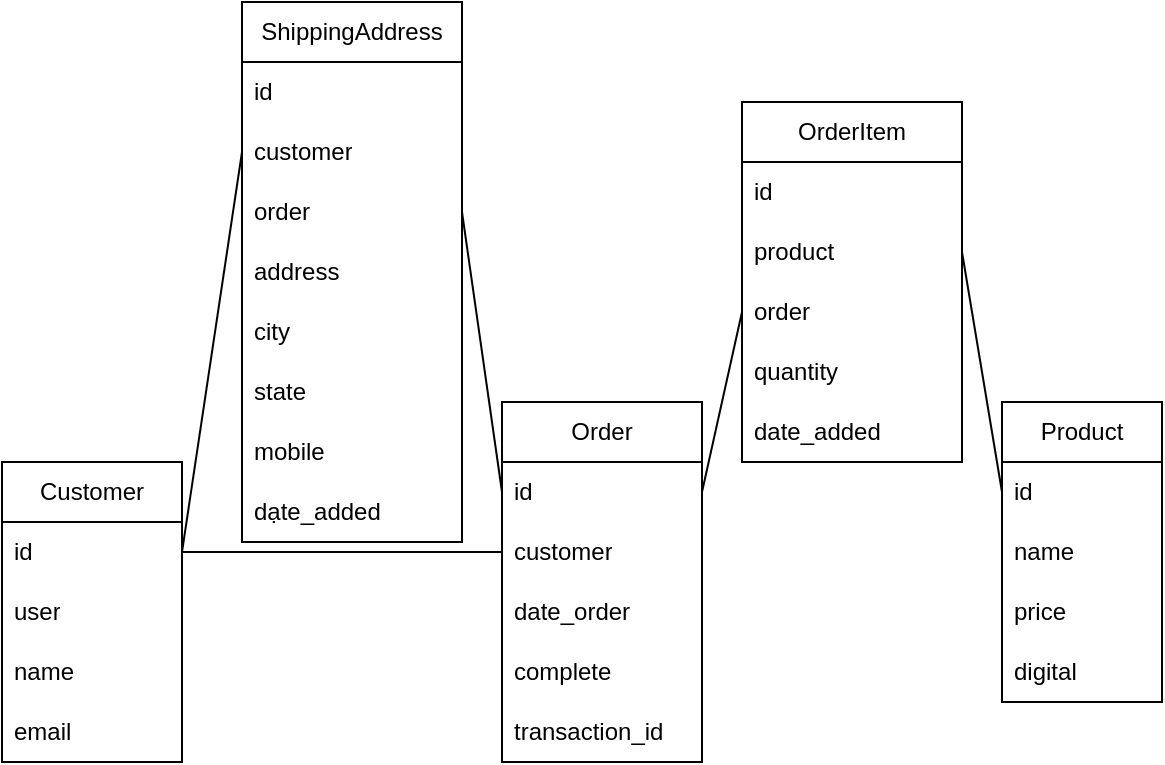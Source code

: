 <mxfile version="22.0.4" type="github">
  <diagram name="Trang-1" id="tFL8hq-wuogC6S68OK9b">
    <mxGraphModel dx="990" dy="352" grid="1" gridSize="10" guides="1" tooltips="1" connect="1" arrows="1" fold="1" page="1" pageScale="1" pageWidth="827" pageHeight="1169" math="0" shadow="0">
      <root>
        <mxCell id="0" />
        <mxCell id="1" parent="0" />
        <mxCell id="K0PNSfCGDDxx5g5LplBQ-1" value="Customer" style="swimlane;fontStyle=0;childLayout=stackLayout;horizontal=1;startSize=30;horizontalStack=0;resizeParent=1;resizeParentMax=0;resizeLast=0;collapsible=1;marginBottom=0;whiteSpace=wrap;html=1;" vertex="1" parent="1">
          <mxGeometry y="360" width="90" height="150" as="geometry" />
        </mxCell>
        <mxCell id="K0PNSfCGDDxx5g5LplBQ-2" value="id" style="text;strokeColor=none;fillColor=none;align=left;verticalAlign=middle;spacingLeft=4;spacingRight=4;overflow=hidden;points=[[0,0.5],[1,0.5]];portConstraint=eastwest;rotatable=0;whiteSpace=wrap;html=1;" vertex="1" parent="K0PNSfCGDDxx5g5LplBQ-1">
          <mxGeometry y="30" width="90" height="30" as="geometry" />
        </mxCell>
        <mxCell id="K0PNSfCGDDxx5g5LplBQ-5" value="user" style="text;strokeColor=none;fillColor=none;align=left;verticalAlign=middle;spacingLeft=4;spacingRight=4;overflow=hidden;points=[[0,0.5],[1,0.5]];portConstraint=eastwest;rotatable=0;whiteSpace=wrap;html=1;" vertex="1" parent="K0PNSfCGDDxx5g5LplBQ-1">
          <mxGeometry y="60" width="90" height="30" as="geometry" />
        </mxCell>
        <mxCell id="K0PNSfCGDDxx5g5LplBQ-7" value="name" style="text;strokeColor=none;fillColor=none;align=left;verticalAlign=middle;spacingLeft=4;spacingRight=4;overflow=hidden;points=[[0,0.5],[1,0.5]];portConstraint=eastwest;rotatable=0;whiteSpace=wrap;html=1;" vertex="1" parent="K0PNSfCGDDxx5g5LplBQ-1">
          <mxGeometry y="90" width="90" height="30" as="geometry" />
        </mxCell>
        <mxCell id="K0PNSfCGDDxx5g5LplBQ-3" value="email" style="text;strokeColor=none;fillColor=none;align=left;verticalAlign=middle;spacingLeft=4;spacingRight=4;overflow=hidden;points=[[0,0.5],[1,0.5]];portConstraint=eastwest;rotatable=0;whiteSpace=wrap;html=1;" vertex="1" parent="K0PNSfCGDDxx5g5LplBQ-1">
          <mxGeometry y="120" width="90" height="30" as="geometry" />
        </mxCell>
        <mxCell id="K0PNSfCGDDxx5g5LplBQ-8" value="Product" style="swimlane;fontStyle=0;childLayout=stackLayout;horizontal=1;startSize=30;horizontalStack=0;resizeParent=1;resizeParentMax=0;resizeLast=0;collapsible=1;marginBottom=0;whiteSpace=wrap;html=1;" vertex="1" parent="1">
          <mxGeometry x="500" y="330" width="80" height="150" as="geometry" />
        </mxCell>
        <mxCell id="K0PNSfCGDDxx5g5LplBQ-9" value="id" style="text;strokeColor=none;fillColor=none;align=left;verticalAlign=middle;spacingLeft=4;spacingRight=4;overflow=hidden;points=[[0,0.5],[1,0.5]];portConstraint=eastwest;rotatable=0;whiteSpace=wrap;html=1;" vertex="1" parent="K0PNSfCGDDxx5g5LplBQ-8">
          <mxGeometry y="30" width="80" height="30" as="geometry" />
        </mxCell>
        <mxCell id="K0PNSfCGDDxx5g5LplBQ-10" value="name" style="text;strokeColor=none;fillColor=none;align=left;verticalAlign=middle;spacingLeft=4;spacingRight=4;overflow=hidden;points=[[0,0.5],[1,0.5]];portConstraint=eastwest;rotatable=0;whiteSpace=wrap;html=1;" vertex="1" parent="K0PNSfCGDDxx5g5LplBQ-8">
          <mxGeometry y="60" width="80" height="30" as="geometry" />
        </mxCell>
        <mxCell id="K0PNSfCGDDxx5g5LplBQ-11" value="price" style="text;strokeColor=none;fillColor=none;align=left;verticalAlign=middle;spacingLeft=4;spacingRight=4;overflow=hidden;points=[[0,0.5],[1,0.5]];portConstraint=eastwest;rotatable=0;whiteSpace=wrap;html=1;" vertex="1" parent="K0PNSfCGDDxx5g5LplBQ-8">
          <mxGeometry y="90" width="80" height="30" as="geometry" />
        </mxCell>
        <mxCell id="K0PNSfCGDDxx5g5LplBQ-12" value="digital" style="text;strokeColor=none;fillColor=none;align=left;verticalAlign=middle;spacingLeft=4;spacingRight=4;overflow=hidden;points=[[0,0.5],[1,0.5]];portConstraint=eastwest;rotatable=0;whiteSpace=wrap;html=1;" vertex="1" parent="K0PNSfCGDDxx5g5LplBQ-8">
          <mxGeometry y="120" width="80" height="30" as="geometry" />
        </mxCell>
        <mxCell id="K0PNSfCGDDxx5g5LplBQ-13" value="Order" style="swimlane;fontStyle=0;childLayout=stackLayout;horizontal=1;startSize=30;horizontalStack=0;resizeParent=1;resizeParentMax=0;resizeLast=0;collapsible=1;marginBottom=0;whiteSpace=wrap;html=1;" vertex="1" parent="1">
          <mxGeometry x="250" y="330" width="100" height="180" as="geometry" />
        </mxCell>
        <mxCell id="K0PNSfCGDDxx5g5LplBQ-14" value="id" style="text;strokeColor=none;fillColor=none;align=left;verticalAlign=middle;spacingLeft=4;spacingRight=4;overflow=hidden;points=[[0,0.5],[1,0.5]];portConstraint=eastwest;rotatable=0;whiteSpace=wrap;html=1;" vertex="1" parent="K0PNSfCGDDxx5g5LplBQ-13">
          <mxGeometry y="30" width="100" height="30" as="geometry" />
        </mxCell>
        <mxCell id="K0PNSfCGDDxx5g5LplBQ-15" value="customer" style="text;strokeColor=none;fillColor=none;align=left;verticalAlign=middle;spacingLeft=4;spacingRight=4;overflow=hidden;points=[[0,0.5],[1,0.5]];portConstraint=eastwest;rotatable=0;whiteSpace=wrap;html=1;" vertex="1" parent="K0PNSfCGDDxx5g5LplBQ-13">
          <mxGeometry y="60" width="100" height="30" as="geometry" />
        </mxCell>
        <mxCell id="K0PNSfCGDDxx5g5LplBQ-16" value="date_order" style="text;strokeColor=none;fillColor=none;align=left;verticalAlign=middle;spacingLeft=4;spacingRight=4;overflow=hidden;points=[[0,0.5],[1,0.5]];portConstraint=eastwest;rotatable=0;whiteSpace=wrap;html=1;" vertex="1" parent="K0PNSfCGDDxx5g5LplBQ-13">
          <mxGeometry y="90" width="100" height="30" as="geometry" />
        </mxCell>
        <mxCell id="K0PNSfCGDDxx5g5LplBQ-18" value="complete" style="text;strokeColor=none;fillColor=none;align=left;verticalAlign=middle;spacingLeft=4;spacingRight=4;overflow=hidden;points=[[0,0.5],[1,0.5]];portConstraint=eastwest;rotatable=0;whiteSpace=wrap;html=1;" vertex="1" parent="K0PNSfCGDDxx5g5LplBQ-13">
          <mxGeometry y="120" width="100" height="30" as="geometry" />
        </mxCell>
        <mxCell id="K0PNSfCGDDxx5g5LplBQ-17" value="transaction_id" style="text;strokeColor=none;fillColor=none;align=left;verticalAlign=middle;spacingLeft=4;spacingRight=4;overflow=hidden;points=[[0,0.5],[1,0.5]];portConstraint=eastwest;rotatable=0;whiteSpace=wrap;html=1;" vertex="1" parent="K0PNSfCGDDxx5g5LplBQ-13">
          <mxGeometry y="150" width="100" height="30" as="geometry" />
        </mxCell>
        <mxCell id="K0PNSfCGDDxx5g5LplBQ-19" value="" style="endArrow=none;html=1;rounded=0;entryX=0;entryY=0.5;entryDx=0;entryDy=0;exitX=1;exitY=0.5;exitDx=0;exitDy=0;" edge="1" parent="1" source="K0PNSfCGDDxx5g5LplBQ-2" target="K0PNSfCGDDxx5g5LplBQ-15">
          <mxGeometry width="50" height="50" relative="1" as="geometry">
            <mxPoint x="140" y="360" as="sourcePoint" />
            <mxPoint x="190" y="310" as="targetPoint" />
          </mxGeometry>
        </mxCell>
        <mxCell id="K0PNSfCGDDxx5g5LplBQ-20" value="OrderItem" style="swimlane;fontStyle=0;childLayout=stackLayout;horizontal=1;startSize=30;horizontalStack=0;resizeParent=1;resizeParentMax=0;resizeLast=0;collapsible=1;marginBottom=0;whiteSpace=wrap;html=1;" vertex="1" parent="1">
          <mxGeometry x="370" y="180" width="110" height="180" as="geometry" />
        </mxCell>
        <mxCell id="K0PNSfCGDDxx5g5LplBQ-21" value="id" style="text;strokeColor=none;fillColor=none;align=left;verticalAlign=middle;spacingLeft=4;spacingRight=4;overflow=hidden;points=[[0,0.5],[1,0.5]];portConstraint=eastwest;rotatable=0;whiteSpace=wrap;html=1;" vertex="1" parent="K0PNSfCGDDxx5g5LplBQ-20">
          <mxGeometry y="30" width="110" height="30" as="geometry" />
        </mxCell>
        <mxCell id="K0PNSfCGDDxx5g5LplBQ-22" value="product" style="text;strokeColor=none;fillColor=none;align=left;verticalAlign=middle;spacingLeft=4;spacingRight=4;overflow=hidden;points=[[0,0.5],[1,0.5]];portConstraint=eastwest;rotatable=0;whiteSpace=wrap;html=1;" vertex="1" parent="K0PNSfCGDDxx5g5LplBQ-20">
          <mxGeometry y="60" width="110" height="30" as="geometry" />
        </mxCell>
        <mxCell id="K0PNSfCGDDxx5g5LplBQ-23" value="order" style="text;strokeColor=none;fillColor=none;align=left;verticalAlign=middle;spacingLeft=4;spacingRight=4;overflow=hidden;points=[[0,0.5],[1,0.5]];portConstraint=eastwest;rotatable=0;whiteSpace=wrap;html=1;" vertex="1" parent="K0PNSfCGDDxx5g5LplBQ-20">
          <mxGeometry y="90" width="110" height="30" as="geometry" />
        </mxCell>
        <mxCell id="K0PNSfCGDDxx5g5LplBQ-24" value="quantity" style="text;strokeColor=none;fillColor=none;align=left;verticalAlign=middle;spacingLeft=4;spacingRight=4;overflow=hidden;points=[[0,0.5],[1,0.5]];portConstraint=eastwest;rotatable=0;whiteSpace=wrap;html=1;" vertex="1" parent="K0PNSfCGDDxx5g5LplBQ-20">
          <mxGeometry y="120" width="110" height="30" as="geometry" />
        </mxCell>
        <mxCell id="K0PNSfCGDDxx5g5LplBQ-25" value="date_added" style="text;strokeColor=none;fillColor=none;align=left;verticalAlign=middle;spacingLeft=4;spacingRight=4;overflow=hidden;points=[[0,0.5],[1,0.5]];portConstraint=eastwest;rotatable=0;whiteSpace=wrap;html=1;" vertex="1" parent="K0PNSfCGDDxx5g5LplBQ-20">
          <mxGeometry y="150" width="110" height="30" as="geometry" />
        </mxCell>
        <mxCell id="K0PNSfCGDDxx5g5LplBQ-26" value="" style="endArrow=none;html=1;rounded=0;exitX=1;exitY=0.5;exitDx=0;exitDy=0;entryX=0;entryY=0.5;entryDx=0;entryDy=0;" edge="1" parent="1" source="K0PNSfCGDDxx5g5LplBQ-22" target="K0PNSfCGDDxx5g5LplBQ-9">
          <mxGeometry width="50" height="50" relative="1" as="geometry">
            <mxPoint x="480" y="260" as="sourcePoint" />
            <mxPoint x="530" y="210" as="targetPoint" />
          </mxGeometry>
        </mxCell>
        <mxCell id="K0PNSfCGDDxx5g5LplBQ-27" value="" style="endArrow=none;html=1;rounded=0;exitX=0;exitY=0.5;exitDx=0;exitDy=0;entryX=1;entryY=0.5;entryDx=0;entryDy=0;" edge="1" parent="1" source="K0PNSfCGDDxx5g5LplBQ-23" target="K0PNSfCGDDxx5g5LplBQ-14">
          <mxGeometry width="50" height="50" relative="1" as="geometry">
            <mxPoint x="424" y="405" as="sourcePoint" />
            <mxPoint x="480" y="375" as="targetPoint" />
          </mxGeometry>
        </mxCell>
        <mxCell id="K0PNSfCGDDxx5g5LplBQ-28" value="ShippingAddress" style="swimlane;fontStyle=0;childLayout=stackLayout;horizontal=1;startSize=30;horizontalStack=0;resizeParent=1;resizeParentMax=0;resizeLast=0;collapsible=1;marginBottom=0;whiteSpace=wrap;html=1;" vertex="1" parent="1">
          <mxGeometry x="120" y="130" width="110" height="270" as="geometry" />
        </mxCell>
        <mxCell id="K0PNSfCGDDxx5g5LplBQ-29" value="id" style="text;strokeColor=none;fillColor=none;align=left;verticalAlign=middle;spacingLeft=4;spacingRight=4;overflow=hidden;points=[[0,0.5],[1,0.5]];portConstraint=eastwest;rotatable=0;whiteSpace=wrap;html=1;" vertex="1" parent="K0PNSfCGDDxx5g5LplBQ-28">
          <mxGeometry y="30" width="110" height="30" as="geometry" />
        </mxCell>
        <mxCell id="K0PNSfCGDDxx5g5LplBQ-30" value="customer" style="text;strokeColor=none;fillColor=none;align=left;verticalAlign=middle;spacingLeft=4;spacingRight=4;overflow=hidden;points=[[0,0.5],[1,0.5]];portConstraint=eastwest;rotatable=0;whiteSpace=wrap;html=1;" vertex="1" parent="K0PNSfCGDDxx5g5LplBQ-28">
          <mxGeometry y="60" width="110" height="30" as="geometry" />
        </mxCell>
        <mxCell id="K0PNSfCGDDxx5g5LplBQ-31" value="order" style="text;strokeColor=none;fillColor=none;align=left;verticalAlign=middle;spacingLeft=4;spacingRight=4;overflow=hidden;points=[[0,0.5],[1,0.5]];portConstraint=eastwest;rotatable=0;whiteSpace=wrap;html=1;" vertex="1" parent="K0PNSfCGDDxx5g5LplBQ-28">
          <mxGeometry y="90" width="110" height="30" as="geometry" />
        </mxCell>
        <mxCell id="K0PNSfCGDDxx5g5LplBQ-32" value="address" style="text;strokeColor=none;fillColor=none;align=left;verticalAlign=middle;spacingLeft=4;spacingRight=4;overflow=hidden;points=[[0,0.5],[1,0.5]];portConstraint=eastwest;rotatable=0;whiteSpace=wrap;html=1;" vertex="1" parent="K0PNSfCGDDxx5g5LplBQ-28">
          <mxGeometry y="120" width="110" height="30" as="geometry" />
        </mxCell>
        <mxCell id="K0PNSfCGDDxx5g5LplBQ-36" value="city" style="text;strokeColor=none;fillColor=none;align=left;verticalAlign=middle;spacingLeft=4;spacingRight=4;overflow=hidden;points=[[0,0.5],[1,0.5]];portConstraint=eastwest;rotatable=0;whiteSpace=wrap;html=1;" vertex="1" parent="K0PNSfCGDDxx5g5LplBQ-28">
          <mxGeometry y="150" width="110" height="30" as="geometry" />
        </mxCell>
        <mxCell id="K0PNSfCGDDxx5g5LplBQ-37" value="state" style="text;strokeColor=none;fillColor=none;align=left;verticalAlign=middle;spacingLeft=4;spacingRight=4;overflow=hidden;points=[[0,0.5],[1,0.5]];portConstraint=eastwest;rotatable=0;whiteSpace=wrap;html=1;" vertex="1" parent="K0PNSfCGDDxx5g5LplBQ-28">
          <mxGeometry y="180" width="110" height="30" as="geometry" />
        </mxCell>
        <mxCell id="K0PNSfCGDDxx5g5LplBQ-38" value="mobile" style="text;strokeColor=none;fillColor=none;align=left;verticalAlign=middle;spacingLeft=4;spacingRight=4;overflow=hidden;points=[[0,0.5],[1,0.5]];portConstraint=eastwest;rotatable=0;whiteSpace=wrap;html=1;" vertex="1" parent="K0PNSfCGDDxx5g5LplBQ-28">
          <mxGeometry y="210" width="110" height="30" as="geometry" />
        </mxCell>
        <mxCell id="K0PNSfCGDDxx5g5LplBQ-33" value="dạte_added" style="text;strokeColor=none;fillColor=none;align=left;verticalAlign=middle;spacingLeft=4;spacingRight=4;overflow=hidden;points=[[0,0.5],[1,0.5]];portConstraint=eastwest;rotatable=0;whiteSpace=wrap;html=1;" vertex="1" parent="K0PNSfCGDDxx5g5LplBQ-28">
          <mxGeometry y="240" width="110" height="30" as="geometry" />
        </mxCell>
        <mxCell id="K0PNSfCGDDxx5g5LplBQ-34" value="" style="endArrow=none;html=1;rounded=0;entryX=0;entryY=0.5;entryDx=0;entryDy=0;exitX=1;exitY=0.5;exitDx=0;exitDy=0;" edge="1" parent="1" source="K0PNSfCGDDxx5g5LplBQ-2" target="K0PNSfCGDDxx5g5LplBQ-30">
          <mxGeometry width="50" height="50" relative="1" as="geometry">
            <mxPoint x="120" y="375" as="sourcePoint" />
            <mxPoint x="160" y="405" as="targetPoint" />
          </mxGeometry>
        </mxCell>
        <mxCell id="K0PNSfCGDDxx5g5LplBQ-35" value="" style="endArrow=none;html=1;rounded=0;entryX=0;entryY=0.5;entryDx=0;entryDy=0;exitX=1;exitY=0.5;exitDx=0;exitDy=0;" edge="1" parent="1" source="K0PNSfCGDDxx5g5LplBQ-31" target="K0PNSfCGDDxx5g5LplBQ-14">
          <mxGeometry width="50" height="50" relative="1" as="geometry">
            <mxPoint x="250" y="570" as="sourcePoint" />
            <mxPoint x="280" y="405" as="targetPoint" />
          </mxGeometry>
        </mxCell>
      </root>
    </mxGraphModel>
  </diagram>
</mxfile>
